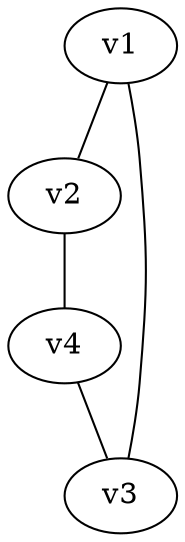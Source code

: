 graph {
v1 [pos = "0,0,0"]
v2 [pos = "1,0,0"]
v3 [pos = "0,1,0"]
v4 [pos = "1,1,0"]
v1 -- v2
v2 -- v4
v4 -- v3
v3 -- v1
}
